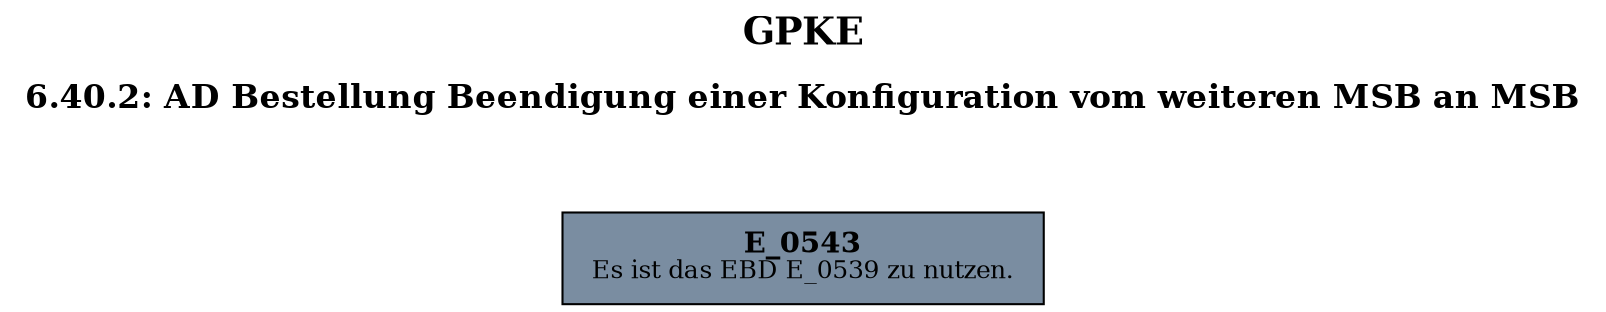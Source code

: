 digraph D {
    labelloc="t";
    label=<<B><FONT POINT-SIZE="18">GPKE</FONT></B><BR/><BR/><B><FONT POINT-SIZE="16">6.40.2: AD Bestellung Beendigung einer Konfiguration vom weiteren MSB an MSB</FONT></B><BR/><BR/><BR/><BR/>>;
    ratio="compress";
    concentrate=true;
    pack=true;
    rankdir=TB;
    packmode="array";
    size="20,20";
    "Empty" [margin="0.2,0.12", shape=box, style=filled, fillcolor="#7a8da1", label=<<B>E_0543</B><BR align="center"/><FONT point-size="12">Es ist das EBD E_0539 zu nutzen.</FONT><BR align="center"/>>];


    bgcolor="transparent";
}